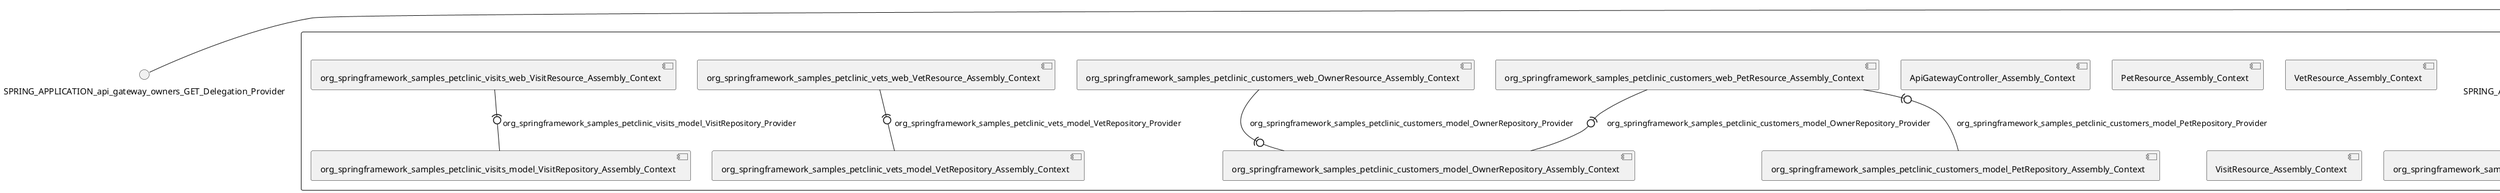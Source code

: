 @startuml
skinparam fixCircleLabelOverlapping true
() SPRING_APPLICATION_api_gateway_owners_GET_Delegation_Provider
() SPRING_APPLICATION_owners_GET_Delegation_Provider
() SPRING_APPLICATION_owners_POST_Delegation_Provider
() SPRING_APPLICATION_owners_PUT_Delegation_Provider
() SPRING_APPLICATION_owners_pets_GET_Delegation_Provider
() SPRING_APPLICATION_owners_pets_POST_Delegation_Provider
() SPRING_APPLICATION_owners_pets_PUT_Delegation_Provider
() SPRING_APPLICATION_owners_pets_visits_Delegation_Provider
() SPRING_APPLICATION_petTypes_GET_Delegation_Provider
() SPRING_APPLICATION_pets_visits_GET_Delegation_Provider
() SPRING_APPLICATION_vets_GET_Delegation_Provider
component null {
SPRING_APPLICATION_api_gateway_owners_GET_Delegation_Provider - SPRING_APPLICATION_api_gateway_owners_GET_Provider
SPRING_APPLICATION_api_gateway_owners_GET_Provider - [ApiGatewayController]
SPRING_APPLICATION_owners_GET_Delegation_Provider - SPRING_APPLICATION_owners_GET_Provider
SPRING_APPLICATION_owners_GET_Provider - [PetResource]
SPRING_APPLICATION_owners_POST_Delegation_Provider - SPRING_APPLICATION_owners_POST_Provider
SPRING_APPLICATION_owners_POST_Provider - [PetResource]
SPRING_APPLICATION_owners_PUT_Delegation_Provider - SPRING_APPLICATION_owners_PUT_Provider
SPRING_APPLICATION_owners_PUT_Provider - [PetResource]
SPRING_APPLICATION_owners_pets_GET_Delegation_Provider - SPRING_APPLICATION_owners_pets_GET_Provider
SPRING_APPLICATION_owners_pets_GET_Provider - [PetResource]
SPRING_APPLICATION_owners_pets_POST_Delegation_Provider - SPRING_APPLICATION_owners_pets_POST_Provider
SPRING_APPLICATION_owners_pets_POST_Provider - [PetResource]
SPRING_APPLICATION_owners_pets_PUT_Delegation_Provider - SPRING_APPLICATION_owners_pets_PUT_Provider
SPRING_APPLICATION_owners_pets_PUT_Provider - [PetResource]
SPRING_APPLICATION_owners_pets_visits_Delegation_Provider - SPRING_APPLICATION_owners_pets_visits_Provider
SPRING_APPLICATION_owners_pets_visits_Provider - [VisitResource]
SPRING_APPLICATION_petTypes_GET_Delegation_Provider - SPRING_APPLICATION_petTypes_GET_Provider
SPRING_APPLICATION_petTypes_GET_Provider - [PetResource]
SPRING_APPLICATION_pets_visits_GET_Delegation_Provider - SPRING_APPLICATION_pets_visits_GET_Provider
SPRING_APPLICATION_pets_visits_GET_Provider - [VisitResource]
SPRING_APPLICATION_vets_GET_Delegation_Provider - SPRING_APPLICATION_vets_GET_Provider
SPRING_APPLICATION_vets_GET_Provider - [VetResource]
[org_springframework_samples_petclinic_customers_web_PetResource_Assembly_Context] -(0- [org_springframework_samples_petclinic_customers_model_OwnerRepository_Assembly_Context] : org_springframework_samples_petclinic_customers_model_OwnerRepository_Provider
[org_springframework_samples_petclinic_customers_web_OwnerResource_Assembly_Context] -(0- [org_springframework_samples_petclinic_customers_model_OwnerRepository_Assembly_Context] : org_springframework_samples_petclinic_customers_model_OwnerRepository_Provider
[org_springframework_samples_petclinic_customers_web_PetResource_Assembly_Context] -(0- [org_springframework_samples_petclinic_customers_model_PetRepository_Assembly_Context] : org_springframework_samples_petclinic_customers_model_PetRepository_Provider
[org_springframework_samples_petclinic_vets_web_VetResource_Assembly_Context] -(0- [org_springframework_samples_petclinic_vets_model_VetRepository_Assembly_Context] : org_springframework_samples_petclinic_vets_model_VetRepository_Provider
[org_springframework_samples_petclinic_visits_web_VisitResource_Assembly_Context] -(0- [org_springframework_samples_petclinic_visits_model_VisitRepository_Assembly_Context] : org_springframework_samples_petclinic_visits_model_VisitRepository_Provider
[ApiGatewayController_Assembly_Context] [[spring-petclinic-spring-petclinic-microservices.repository#_3KFBILw4Ee63gOxIwUvoyw]]
[PetResource_Assembly_Context] [[spring-petclinic-spring-petclinic-microservices.repository#_3KFBILw4Ee63gOxIwUvoyw]]
[VetResource_Assembly_Context] [[spring-petclinic-spring-petclinic-microservices.repository#_3KFBILw4Ee63gOxIwUvoyw]]
[VisitResource_Assembly_Context] [[spring-petclinic-spring-petclinic-microservices.repository#_3KFBILw4Ee63gOxIwUvoyw]]
[org_springframework_samples_petclinic_api_boundary_web_ApiGatewayController_Assembly_Context] [[spring-petclinic-spring-petclinic-microservices.repository#_3KFBILw4Ee63gOxIwUvoyw]]
[org_springframework_samples_petclinic_customers_model_OwnerRepository_Assembly_Context] [[spring-petclinic-spring-petclinic-microservices.repository#_3KFBILw4Ee63gOxIwUvoyw]]
[org_springframework_samples_petclinic_customers_model_PetRepository_Assembly_Context] [[spring-petclinic-spring-petclinic-microservices.repository#_3KFBILw4Ee63gOxIwUvoyw]]
[org_springframework_samples_petclinic_customers_web_OwnerResource_Assembly_Context] [[spring-petclinic-spring-petclinic-microservices.repository#_3KFBILw4Ee63gOxIwUvoyw]]
[org_springframework_samples_petclinic_customers_web_PetResource_Assembly_Context] [[spring-petclinic-spring-petclinic-microservices.repository#_3KFBILw4Ee63gOxIwUvoyw]]
[org_springframework_samples_petclinic_vets_model_VetRepository_Assembly_Context] [[spring-petclinic-spring-petclinic-microservices.repository#_3KFBILw4Ee63gOxIwUvoyw]]
[org_springframework_samples_petclinic_vets_web_VetResource_Assembly_Context] [[spring-petclinic-spring-petclinic-microservices.repository#_3KFBILw4Ee63gOxIwUvoyw]]
[org_springframework_samples_petclinic_visits_model_VisitRepository_Assembly_Context] [[spring-petclinic-spring-petclinic-microservices.repository#_3KFBILw4Ee63gOxIwUvoyw]]
[org_springframework_samples_petclinic_visits_web_VisitResource_Assembly_Context] [[spring-petclinic-spring-petclinic-microservices.repository#_3KFBILw4Ee63gOxIwUvoyw]]
}

@enduml
